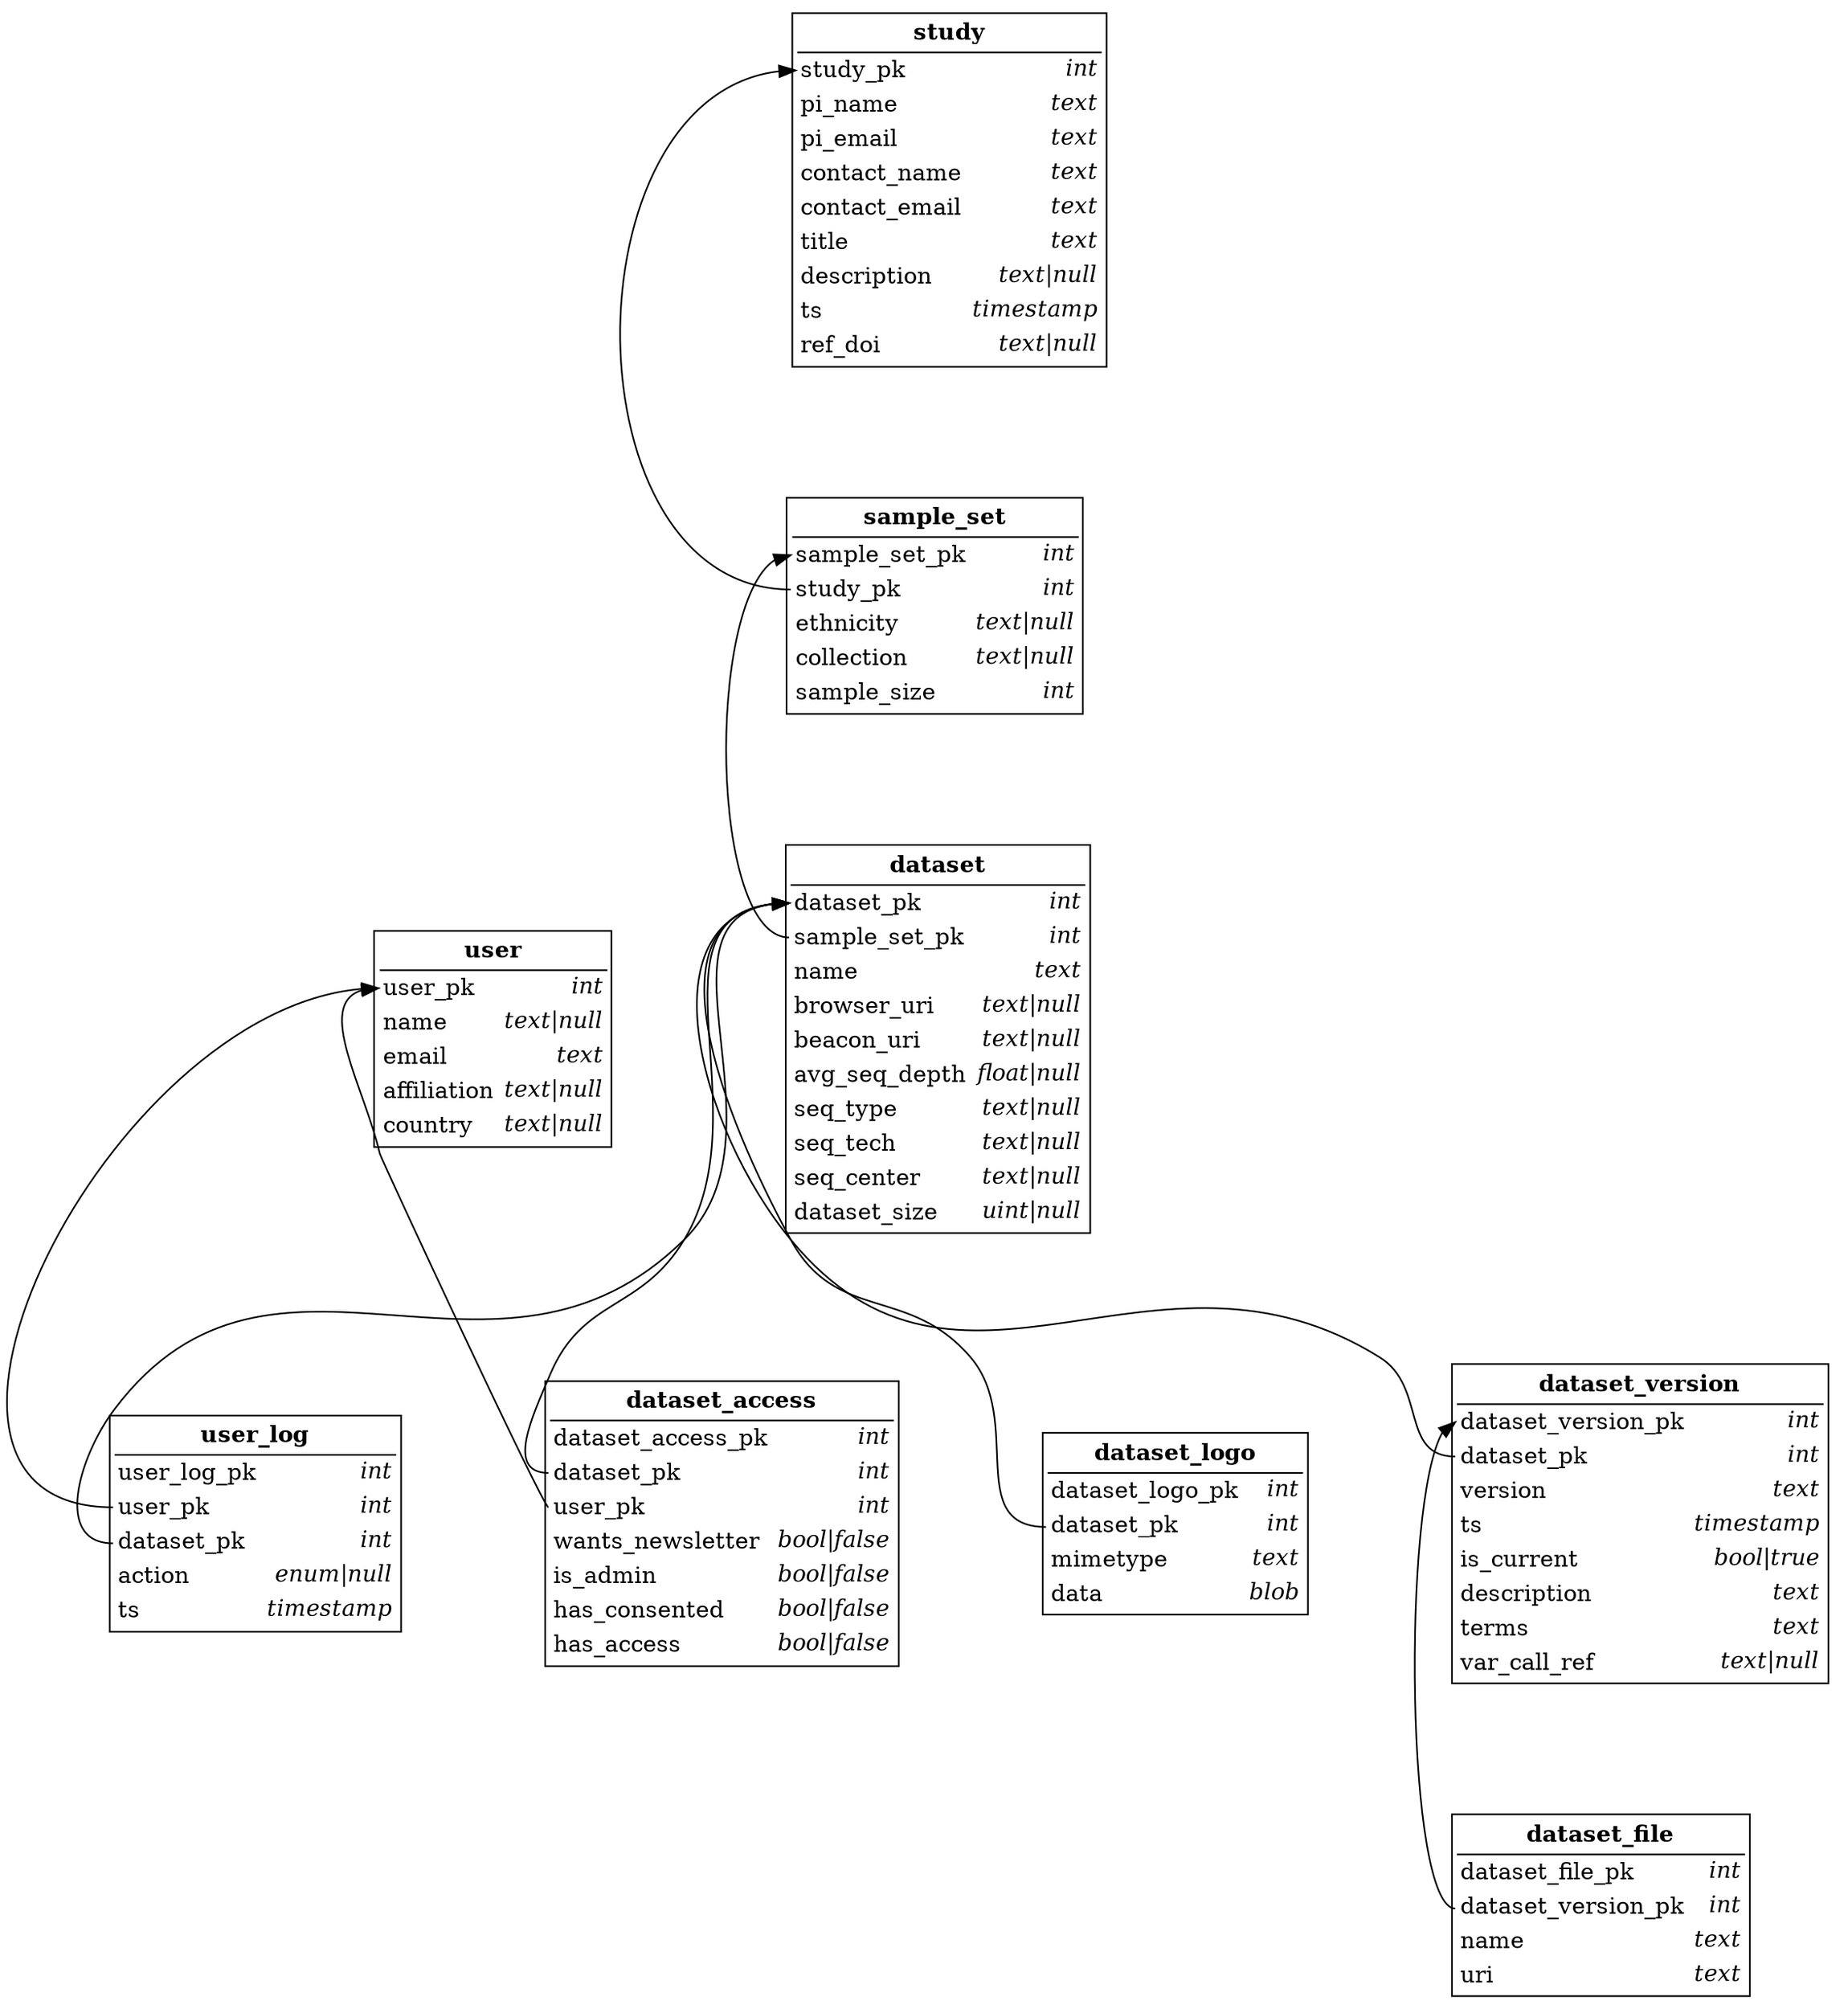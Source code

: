 digraph {
    ranksep=1 nodesep=1 rankdir=BT
    node [ shape = none ]

        user [ label=<<table border="1" cellborder="0" align="left">
            <tr><td border="1" sides="b" colspan="2"><b>user</b></td></tr>
            <tr><td align="left" port="pk">user_pk</td><td align="right"><i>int</i></td></tr>
            <tr><td align="left">name</td><td align="right"><i>text|null</i></td></tr>
            <tr><td align="left" port="email">email</td><td align="right"><i>text</i></td></tr>
            <tr><td align="left">affiliation</td><td align="right"><i>text|null</i></td></tr>
            <tr><td align="left">country</td><td align="right"><i>text|null</i></td></tr>
            </table>> ];

        dataset [ label=<<table border="1" cellborder="0">
            <tr><td border="1" sides="b" colspan="2"><b>dataset</b></td></tr>
            <tr><td align="left" port="pk">dataset_pk</td><td align="right"><i>int</i></td></tr>
            <tr><td align="left" port="sample_set_pk">sample_set_pk</td><td align="right"><i>int</i></td></tr>
            <tr><td align="left">name</td>                <td align="right"><i>text</i></td></tr>
            <tr><td align="left">browser_uri</td>         <td align="right"><i>text|null</i></td></tr>
            <tr><td align="left">beacon_uri</td>          <td align="right"><i>text|null</i></td></tr>
            <tr><td align="left">avg_seq_depth</td>          <td align="right"><i>float|null</i></td></tr>
            <tr><td align="left">seq_type</td>          <td align="right"><i>text|null</i></td></tr>
            <tr><td align="left">seq_tech</td>          <td align="right"><i>text|null</i></td></tr>
            <tr><td align="left">seq_center</td>          <td align="right"><i>text|null</i></td></tr>
            <tr><td align="left">dataset_size</td>          <td align="right"><i>uint|null</i></td></tr>
            </table>> ];

        user_log [ label=<<table border="1" cellborder="0">
            <tr><td border="1" sides="b" colspan="2"><b>user_log</b></td></tr>
            <tr><td align="left" port="user_log_pk">user_log_pk</td><td align="right"><i>int</i></td></tr>
            <tr><td align="left" port="user_pk">user_pk</td><td align="right"><i>int</i></td></tr>
            <tr><td align="left" port="dataset">dataset_pk</td><td align="right"><i>int</i></td></tr>
            <tr><td align="left">action</td><td align="right"><i>enum|null</i></td></tr>
            <tr><td align="left">ts</td><td align="right"><i>timestamp</i></td></tr>
            </table>> ];

        dataset_access [ label=<<table border="1" cellborder="0">
            <tr><td border="1" sides="b" colspan="2"><b>dataset_access</b></td></tr>
            <tr><td align="left">dataset_access_pk</td><td align="right"><i>int</i></td></tr>
            <tr><td align="left" port="dataset">dataset_pk</td><td align="right"><i>int</i></td></tr>
            <tr><td align="left" port="user">user_pk</td><td align="right"><i>int</i></td></tr>
            <tr><td align="left">wants_newsletter</td><td align="right"><i>bool|false</i></td></tr>
            <tr><td align="left">is_admin</td><td align="right"><i>bool|false</i></td></tr>
            <tr><td align="left">has_consented</td><td align="right"><i>bool|false</i></td></tr>
            <tr><td align="left">has_access</td><td align="right"><i>bool|false</i></td></tr>
            </table>> ];


        dataset_logo [ label=<<table border="1" cellborder="0">
            <tr><td border="1" sides="b" colspan="2"><b>dataset_logo</b></td></tr>
            <tr><td align="left" port="pk">dataset_logo_pk</td><td align="right"><i>int</i></td></tr>
            <tr><td align="left" port="dataset">dataset_pk</td><td align="right"><i>int</i></td></tr>
            <tr><td align="left">mimetype</td><td align="right"><i>text</i></td></tr>
            <tr><td align="left">data</td><td align="right"><i>blob</i></td></tr>
            </table>> ];

        dataset_version [ label=<<table border="1" cellborder="0">
            <tr><td border="1" sides="b" colspan="2"><b>dataset_version</b></td></tr>
            <tr><td align="left" port="pk">dataset_version_pk</td><td align="right"><i>int</i></td></tr>
            <tr><td align="left" port="dataset">dataset_pk</td><td align="right"><i>int</i></td></tr>
            <tr><td align="left">version</td><td align="right"><i>text</i></td></tr>
            <tr><td align="left">ts</td><td align="right"><i>timestamp</i></td></tr>
            <tr><td align="left">is_current</td><td align="right"><i>bool|true</i></td></tr>
            <tr><td align="left">description</td><td align="right"><i>text</i></td></tr>
            <tr><td align="left">terms</td><td align="right"><i>text</i></td></tr>
            <tr><td align="left">var_call_ref</td><td align="right"><i>text|null</i></td></tr>
            </table>> ];

        dataset_file [ label=<<table border="1" cellborder="0">
            <tr><td border="1" sides="b" colspan="2"><b>dataset_file</b></td></tr>
            <tr><td align="left" port="pk">dataset_file_pk</td><td align="right"><i>int</i></td></tr>
            <tr><td align="left" port="dv">dataset_version_pk</td><td align="right"><i>int</i></td></tr>
            <tr><td align="left">name</td><td align="right"><i>text</i></td></tr>
            <tr><td align="left">uri</td><td align="right"><i>text</i></td></tr>
            </table>> ];

        study [ label=<<table border="1" cellborder="0">
            <tr><td border="1" sides="b" colspan="2"><b>study</b></td></tr>
            <tr><td align="left" port="pk">study_pk</td><td align="right"><i>int</i></td></tr>
            <tr><td align="left">pi_name</td><td align="right"><i>text</i></td></tr>
            <tr><td align="left">pi_email</td><td align="right"><i>text</i></td></tr>
            <tr><td align="left">contact_name</td><td align="right"><i>text</i></td></tr>
            <tr><td align="left">contact_email</td><td align="right"><i>text</i></td></tr>
            <tr><td align="left">title</td><td align="right"><i>text</i></td></tr>
            <tr><td align="left">description</td><td align="right"><i>text|null</i></td></tr>
            <tr><td align="left">ts</td><td align="right"><i>timestamp</i></td></tr>
            <tr><td align="left">ref_doi</td><td align="right"><i>text|null</i></td></tr>
            </table>> ];

        sample_set [ label=<<table border="1" cellborder="0">
            <tr><td border="1" sides="b" colspan="2"><b>sample_set</b></td></tr>
            <tr><td align="left" port="pk">sample_set_pk</td><td align="right"><i>int</i></td></tr>
            <tr><td align="left" port="study_pk">study_pk</td><td align="right"><i>int</i></td></tr>
            <tr><td align="left">ethnicity</td><td align="right"><i>text|null</i></td></tr>
            <tr><td align="left">collection</td><td align="right"><i>text|null</i></td></tr>
            <tr><td align="left">sample_size</td><td align="right"><i>int</i></td></tr>
            </table>> ];

        sample_set:study_pk -> study:pk;
        dataset:sample_set_pk -> sample_set:pk;
        user_log:user_pk -> user:pk;
        dataset_access:user -> user:pk
        dataset_access:dataset -> dataset:pk
        dataset_version:dataset -> dataset:pk
        dataset_file:dv -> dataset_version:pk
        user_log:dataset -> dataset:pk
        dataset_logo:dataset -> dataset:pk
}
